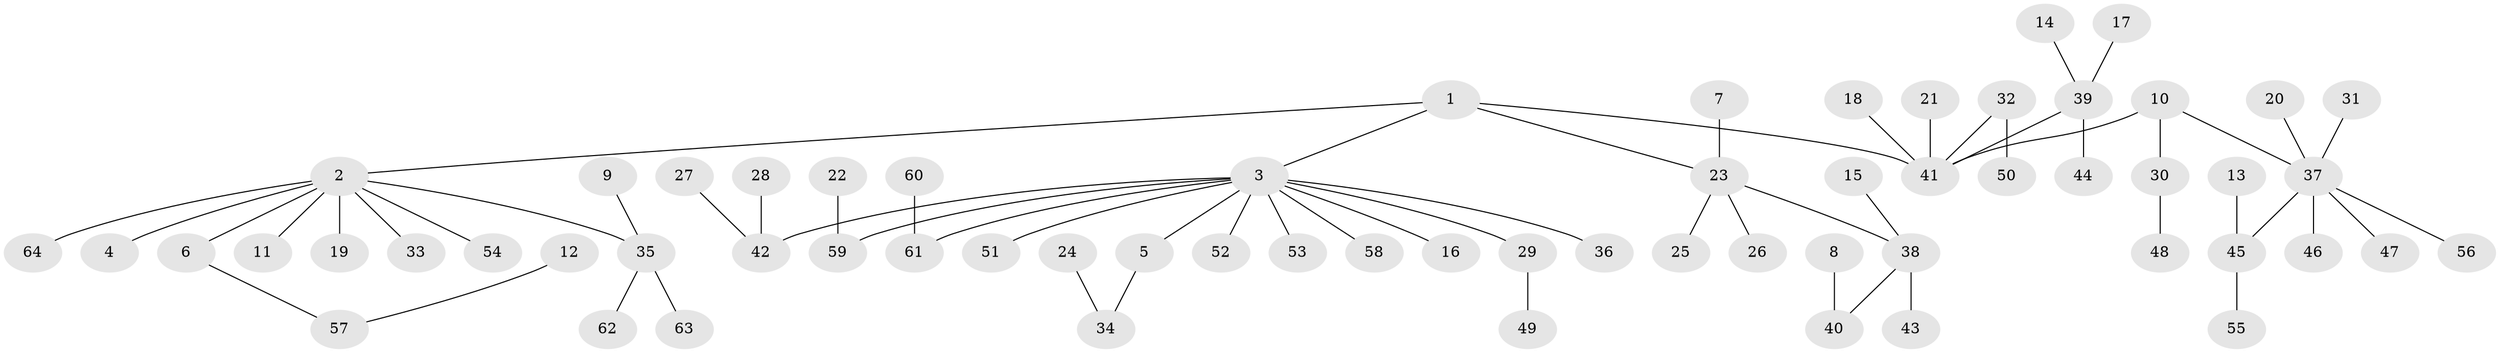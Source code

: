 // original degree distribution, {6: 0.0234375, 4: 0.0546875, 7: 0.0234375, 2: 0.2421875, 8: 0.0078125, 3: 0.1171875, 1: 0.5234375, 5: 0.0078125}
// Generated by graph-tools (version 1.1) at 2025/50/03/09/25 03:50:23]
// undirected, 64 vertices, 63 edges
graph export_dot {
graph [start="1"]
  node [color=gray90,style=filled];
  1;
  2;
  3;
  4;
  5;
  6;
  7;
  8;
  9;
  10;
  11;
  12;
  13;
  14;
  15;
  16;
  17;
  18;
  19;
  20;
  21;
  22;
  23;
  24;
  25;
  26;
  27;
  28;
  29;
  30;
  31;
  32;
  33;
  34;
  35;
  36;
  37;
  38;
  39;
  40;
  41;
  42;
  43;
  44;
  45;
  46;
  47;
  48;
  49;
  50;
  51;
  52;
  53;
  54;
  55;
  56;
  57;
  58;
  59;
  60;
  61;
  62;
  63;
  64;
  1 -- 2 [weight=1.0];
  1 -- 3 [weight=1.0];
  1 -- 23 [weight=1.0];
  1 -- 41 [weight=1.0];
  2 -- 4 [weight=1.0];
  2 -- 6 [weight=1.0];
  2 -- 11 [weight=1.0];
  2 -- 19 [weight=1.0];
  2 -- 33 [weight=1.0];
  2 -- 35 [weight=1.0];
  2 -- 54 [weight=1.0];
  2 -- 64 [weight=1.0];
  3 -- 5 [weight=1.0];
  3 -- 16 [weight=1.0];
  3 -- 29 [weight=1.0];
  3 -- 36 [weight=1.0];
  3 -- 42 [weight=1.0];
  3 -- 51 [weight=1.0];
  3 -- 52 [weight=1.0];
  3 -- 53 [weight=1.0];
  3 -- 58 [weight=1.0];
  3 -- 59 [weight=1.0];
  3 -- 61 [weight=1.0];
  5 -- 34 [weight=1.0];
  6 -- 57 [weight=1.0];
  7 -- 23 [weight=1.0];
  8 -- 40 [weight=1.0];
  9 -- 35 [weight=1.0];
  10 -- 30 [weight=1.0];
  10 -- 37 [weight=1.0];
  10 -- 41 [weight=1.0];
  12 -- 57 [weight=1.0];
  13 -- 45 [weight=1.0];
  14 -- 39 [weight=1.0];
  15 -- 38 [weight=1.0];
  17 -- 39 [weight=1.0];
  18 -- 41 [weight=1.0];
  20 -- 37 [weight=1.0];
  21 -- 41 [weight=1.0];
  22 -- 59 [weight=1.0];
  23 -- 25 [weight=1.0];
  23 -- 26 [weight=1.0];
  23 -- 38 [weight=1.0];
  24 -- 34 [weight=1.0];
  27 -- 42 [weight=1.0];
  28 -- 42 [weight=1.0];
  29 -- 49 [weight=1.0];
  30 -- 48 [weight=1.0];
  31 -- 37 [weight=1.0];
  32 -- 41 [weight=1.0];
  32 -- 50 [weight=1.0];
  35 -- 62 [weight=1.0];
  35 -- 63 [weight=1.0];
  37 -- 45 [weight=1.0];
  37 -- 46 [weight=1.0];
  37 -- 47 [weight=1.0];
  37 -- 56 [weight=1.0];
  38 -- 40 [weight=1.0];
  38 -- 43 [weight=1.0];
  39 -- 41 [weight=1.0];
  39 -- 44 [weight=1.0];
  45 -- 55 [weight=1.0];
  60 -- 61 [weight=1.0];
}
